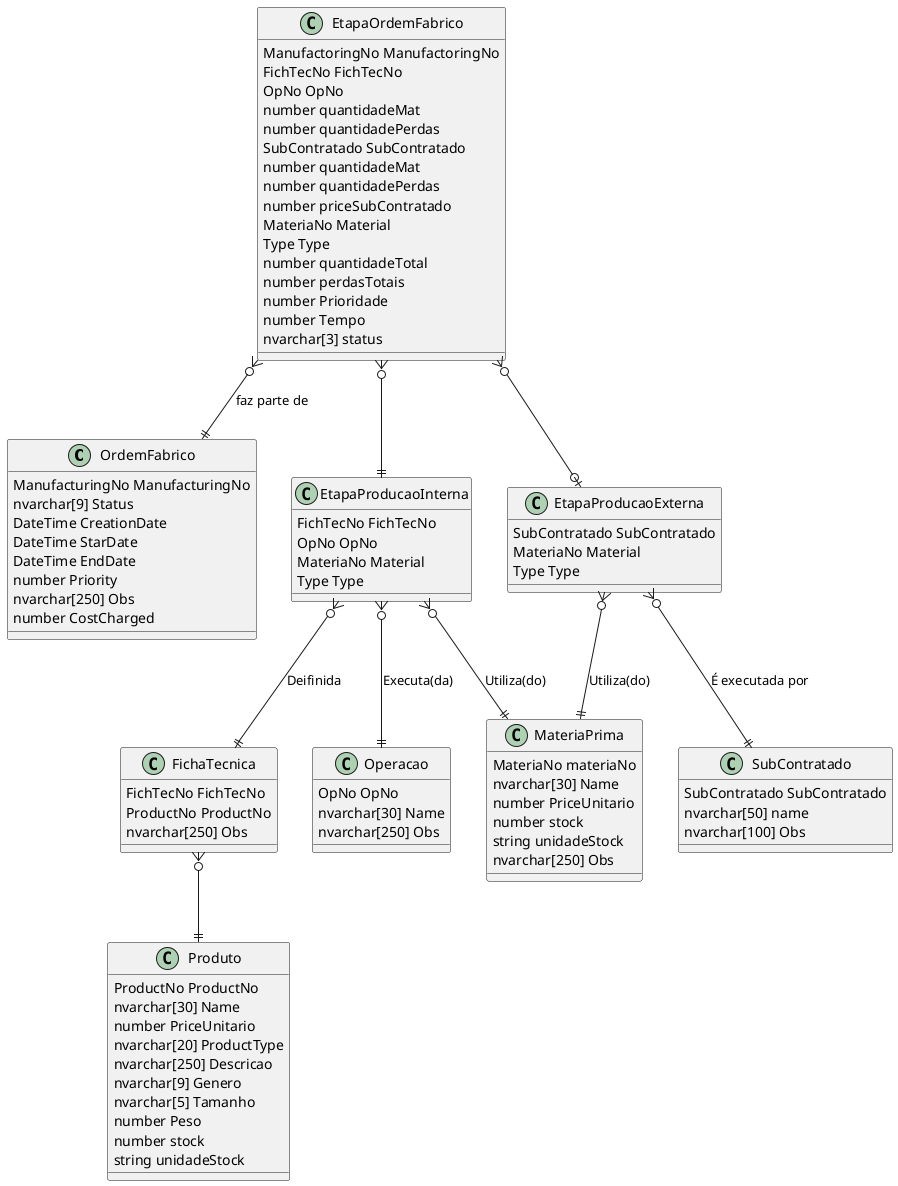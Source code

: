 @startuml teste 


class OrdemFabrico {
    ManufacturingNo ManufacturingNo
    nvarchar[9] Status 
    DateTime CreationDate
    DateTime StarDate
    DateTime EndDate
    number Priority
    nvarchar[250] Obs
    number CostCharged
}

class MateriaPrima {
    MateriaNo materiaNo
    nvarchar[30] Name
    number PriceUnitario
    number stock 
    string unidadeStock
    nvarchar[250] Obs
}

class Operacao {
    OpNo OpNo 
    nvarchar[30] Name 
    nvarchar[250] Obs
}

class SubContratado {
    SubContratado SubContratado
    nvarchar[50] name
    nvarchar[100] Obs
}

class FichaTecnica {
    FichTecNo FichTecNo
    ProductNo ProductNo   
    nvarchar[250] Obs
}

class Produto {
    ProductNo ProductNo
    nvarchar[30] Name 
    number PriceUnitario 
    nvarchar[20] ProductType
    nvarchar[250] Descricao
    nvarchar[9] Genero
    nvarchar[5] Tamanho
    number Peso
    number stock 
    string unidadeStock
}


class EtapaProducaoInterna {
    FichTecNo FichTecNo
    OpNo OpNo
    MateriaNo Material
    Type Type
}

/'
A quantidade seria a quantidade enviada nos materias de entrda ou 
a enviada nos materiais de Saida
'/
class EtapaProducaoExterna {
    SubContratado SubContratado
    MateriaNo Material 
    Type Type
}

/'
Verficiar se o MAterial e sempre um Material Final
'/
class EtapaOrdemFabrico {
    ManufactoringNo ManufactoringNo
    FichTecNo FichTecNo
    OpNo OpNo
    number quantidadeMat
    number quantidadePerdas
    SubContratado SubContratado
    number quantidadeMat
    number quantidadePerdas
    number priceSubContratado
    MateriaNo Material 
    Type Type
    number quantidadeTotal
    number perdasTotais
    number Prioridade
    number Tempo
    nvarchar[3] status
}

/'
Etapa Producao Interna
'/
EtapaProducaoInterna }o--|| FichaTecnica: Deifinida
EtapaProducaoInterna }o--|| MateriaPrima: Utiliza(do)
EtapaProducaoInterna }o--|| Operacao: Executa(da)

/'
Etapa de Produção Externa
'/
EtapaProducaoExterna }o--|| SubContratado: É executada por
EtapaProducaoExterna }o--|| MateriaPrima: Utiliza(do)

/'
Etapas da Ordem de Fabrico
'/
EtapaOrdemFabrico }o--|| OrdemFabrico: faz parte de
EtapaOrdemFabrico }o--|| EtapaProducaoInterna
EtapaOrdemFabrico }o--o| EtapaProducaoExterna

FichaTecnica }o--|| Produto
@end